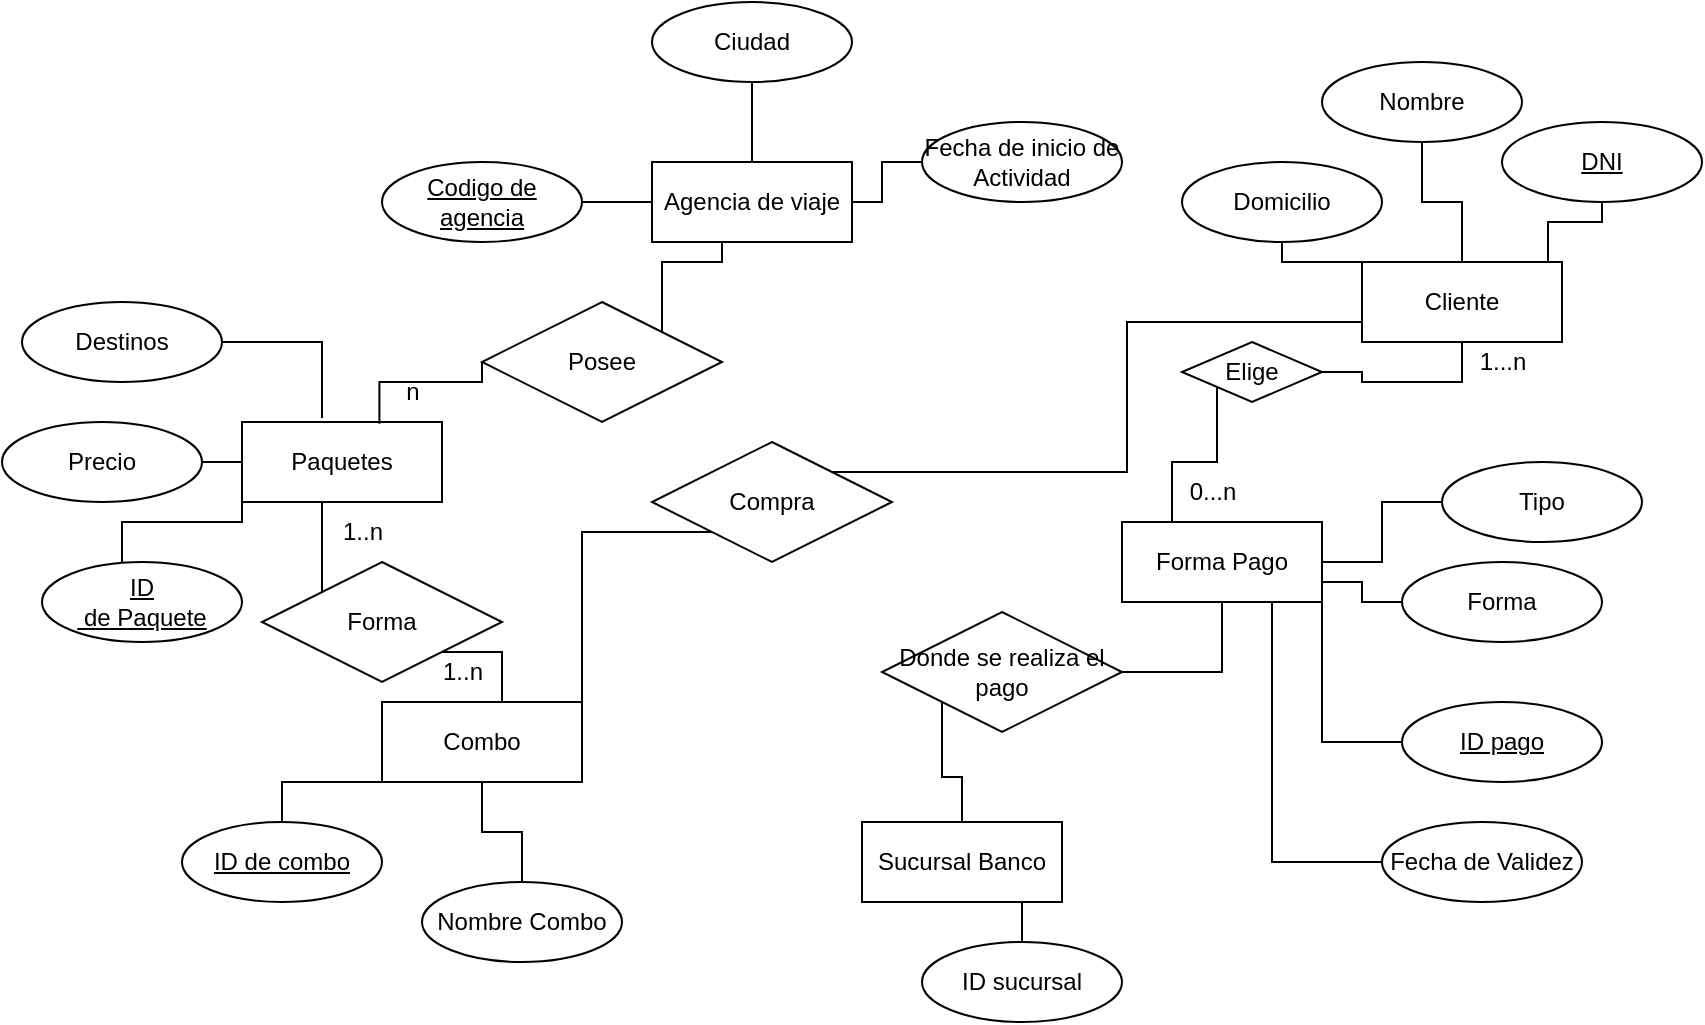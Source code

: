 <mxfile version="24.2.3" type="github">
  <diagram id="R2lEEEUBdFMjLlhIrx00" name="Page-1">
    <mxGraphModel dx="880" dy="468" grid="1" gridSize="10" guides="1" tooltips="1" connect="1" arrows="1" fold="1" page="1" pageScale="1" pageWidth="850" pageHeight="1100" math="0" shadow="0" extFonts="Permanent Marker^https://fonts.googleapis.com/css?family=Permanent+Marker">
      <root>
        <mxCell id="0" />
        <mxCell id="1" parent="0" />
        <mxCell id="e8bolbCmAZLe2EcylqB0-44" value="" style="edgeStyle=orthogonalEdgeStyle;rounded=0;orthogonalLoop=1;jettySize=auto;html=1;endArrow=none;endFill=0;" parent="1" source="e8bolbCmAZLe2EcylqB0-1" target="e8bolbCmAZLe2EcylqB0-4" edge="1">
          <mxGeometry relative="1" as="geometry" />
        </mxCell>
        <mxCell id="e8bolbCmAZLe2EcylqB0-1" value="Codigo de agencia" style="ellipse;whiteSpace=wrap;html=1;align=center;fontStyle=4;" parent="1" vertex="1">
          <mxGeometry x="190" y="130" width="100" height="40" as="geometry" />
        </mxCell>
        <mxCell id="e8bolbCmAZLe2EcylqB0-42" value="" style="edgeStyle=orthogonalEdgeStyle;rounded=0;orthogonalLoop=1;jettySize=auto;html=1;endArrow=none;endFill=0;" parent="1" source="e8bolbCmAZLe2EcylqB0-2" target="e8bolbCmAZLe2EcylqB0-4" edge="1">
          <mxGeometry relative="1" as="geometry" />
        </mxCell>
        <mxCell id="e8bolbCmAZLe2EcylqB0-2" value="Fecha de inicio de Actividad" style="ellipse;whiteSpace=wrap;html=1;align=center;" parent="1" vertex="1">
          <mxGeometry x="460" y="110" width="100" height="40" as="geometry" />
        </mxCell>
        <mxCell id="e8bolbCmAZLe2EcylqB0-43" value="" style="edgeStyle=orthogonalEdgeStyle;rounded=0;orthogonalLoop=1;jettySize=auto;html=1;endArrow=none;endFill=0;" parent="1" source="e8bolbCmAZLe2EcylqB0-3" target="e8bolbCmAZLe2EcylqB0-4" edge="1">
          <mxGeometry relative="1" as="geometry" />
        </mxCell>
        <mxCell id="e8bolbCmAZLe2EcylqB0-3" value="Ciudad" style="ellipse;whiteSpace=wrap;html=1;align=center;" parent="1" vertex="1">
          <mxGeometry x="325" y="50" width="100" height="40" as="geometry" />
        </mxCell>
        <mxCell id="e8bolbCmAZLe2EcylqB0-4" value="Agencia de viaje" style="whiteSpace=wrap;html=1;align=center;" parent="1" vertex="1">
          <mxGeometry x="325" y="130" width="100" height="40" as="geometry" />
        </mxCell>
        <mxCell id="e8bolbCmAZLe2EcylqB0-5" value="Paquetes" style="whiteSpace=wrap;html=1;align=center;" parent="1" vertex="1">
          <mxGeometry x="120" y="260" width="100" height="40" as="geometry" />
        </mxCell>
        <mxCell id="e8bolbCmAZLe2EcylqB0-24" value="" style="edgeStyle=orthogonalEdgeStyle;rounded=0;orthogonalLoop=1;jettySize=auto;html=1;entryX=0.5;entryY=1;entryDx=0;entryDy=0;endArrow=none;endFill=0;exitX=0;exitY=0;exitDx=0;exitDy=0;" parent="1" source="e8bolbCmAZLe2EcylqB0-6" edge="1">
          <mxGeometry relative="1" as="geometry">
            <mxPoint x="20" y="330" as="sourcePoint" />
            <mxPoint x="120" y="300" as="targetPoint" />
            <Array as="points">
              <mxPoint x="60" y="336" />
              <mxPoint x="60" y="310" />
              <mxPoint x="120" y="310" />
            </Array>
          </mxGeometry>
        </mxCell>
        <mxCell id="e8bolbCmAZLe2EcylqB0-6" value="ID&lt;div&gt;&amp;nbsp;de Paquete&lt;/div&gt;" style="ellipse;whiteSpace=wrap;html=1;align=center;fontStyle=4;" parent="1" vertex="1">
          <mxGeometry x="20" y="330" width="100" height="40" as="geometry" />
        </mxCell>
        <mxCell id="e8bolbCmAZLe2EcylqB0-25" value="" style="edgeStyle=orthogonalEdgeStyle;rounded=0;orthogonalLoop=1;jettySize=auto;html=1;endArrow=none;endFill=0;" parent="1" source="e8bolbCmAZLe2EcylqB0-7" target="e8bolbCmAZLe2EcylqB0-5" edge="1">
          <mxGeometry relative="1" as="geometry" />
        </mxCell>
        <mxCell id="e8bolbCmAZLe2EcylqB0-7" value="Precio" style="ellipse;whiteSpace=wrap;html=1;align=center;" parent="1" vertex="1">
          <mxGeometry y="260" width="100" height="40" as="geometry" />
        </mxCell>
        <mxCell id="e8bolbCmAZLe2EcylqB0-26" value="" style="edgeStyle=orthogonalEdgeStyle;rounded=0;orthogonalLoop=1;jettySize=auto;html=1;entryX=0.4;entryY=-0.05;entryDx=0;entryDy=0;entryPerimeter=0;endArrow=none;endFill=0;" parent="1" source="e8bolbCmAZLe2EcylqB0-8" target="e8bolbCmAZLe2EcylqB0-5" edge="1">
          <mxGeometry relative="1" as="geometry" />
        </mxCell>
        <mxCell id="e8bolbCmAZLe2EcylqB0-8" value="Destinos" style="ellipse;whiteSpace=wrap;html=1;align=center;" parent="1" vertex="1">
          <mxGeometry x="10" y="200" width="100" height="40" as="geometry" />
        </mxCell>
        <mxCell id="e8bolbCmAZLe2EcylqB0-10" value="Combo" style="whiteSpace=wrap;html=1;align=center;" parent="1" vertex="1">
          <mxGeometry x="190" y="400" width="100" height="40" as="geometry" />
        </mxCell>
        <mxCell id="e8bolbCmAZLe2EcylqB0-22" value="" style="edgeStyle=orthogonalEdgeStyle;rounded=0;orthogonalLoop=1;jettySize=auto;html=1;endArrow=none;endFill=0;" parent="1" source="e8bolbCmAZLe2EcylqB0-11" target="e8bolbCmAZLe2EcylqB0-10" edge="1">
          <mxGeometry relative="1" as="geometry" />
        </mxCell>
        <mxCell id="e8bolbCmAZLe2EcylqB0-11" value="Nombre Combo" style="ellipse;whiteSpace=wrap;html=1;align=center;" parent="1" vertex="1">
          <mxGeometry x="210" y="490" width="100" height="40" as="geometry" />
        </mxCell>
        <mxCell id="e8bolbCmAZLe2EcylqB0-21" value="" style="edgeStyle=orthogonalEdgeStyle;rounded=0;orthogonalLoop=1;jettySize=auto;html=1;endArrow=none;endFill=0;entryX=0;entryY=1;entryDx=0;entryDy=0;" parent="1" source="e8bolbCmAZLe2EcylqB0-13" target="e8bolbCmAZLe2EcylqB0-10" edge="1">
          <mxGeometry relative="1" as="geometry">
            <mxPoint x="320" y="350" as="targetPoint" />
            <Array as="points">
              <mxPoint x="140" y="440" />
            </Array>
          </mxGeometry>
        </mxCell>
        <mxCell id="e8bolbCmAZLe2EcylqB0-13" value="ID de combo" style="ellipse;whiteSpace=wrap;html=1;align=center;fontStyle=4;" parent="1" vertex="1">
          <mxGeometry x="90" y="460" width="100" height="40" as="geometry" />
        </mxCell>
        <mxCell id="e8bolbCmAZLe2EcylqB0-27" value="" style="edgeStyle=orthogonalEdgeStyle;rounded=0;orthogonalLoop=1;jettySize=auto;html=1;endArrow=none;endFill=0;exitX=0.93;exitY=0;exitDx=0;exitDy=0;exitPerimeter=0;" parent="1" source="e8bolbCmAZLe2EcylqB0-14" target="e8bolbCmAZLe2EcylqB0-17" edge="1">
          <mxGeometry relative="1" as="geometry" />
        </mxCell>
        <mxCell id="e8bolbCmAZLe2EcylqB0-28" value="" style="edgeStyle=orthogonalEdgeStyle;rounded=0;orthogonalLoop=1;jettySize=auto;html=1;endArrow=none;endFill=0;" parent="1" source="e8bolbCmAZLe2EcylqB0-14" target="e8bolbCmAZLe2EcylqB0-16" edge="1">
          <mxGeometry relative="1" as="geometry" />
        </mxCell>
        <mxCell id="e8bolbCmAZLe2EcylqB0-14" value="Cliente" style="whiteSpace=wrap;html=1;align=center;" parent="1" vertex="1">
          <mxGeometry x="680" y="180" width="100" height="40" as="geometry" />
        </mxCell>
        <mxCell id="e8bolbCmAZLe2EcylqB0-29" value="" style="edgeStyle=orthogonalEdgeStyle;rounded=0;orthogonalLoop=1;jettySize=auto;html=1;endArrow=none;endFill=0;" parent="1" source="e8bolbCmAZLe2EcylqB0-15" edge="1">
          <mxGeometry relative="1" as="geometry">
            <mxPoint x="680" y="180" as="targetPoint" />
            <Array as="points">
              <mxPoint x="640" y="180" />
            </Array>
          </mxGeometry>
        </mxCell>
        <mxCell id="e8bolbCmAZLe2EcylqB0-15" value="Domicilio" style="ellipse;whiteSpace=wrap;html=1;align=center;" parent="1" vertex="1">
          <mxGeometry x="590" y="130" width="100" height="40" as="geometry" />
        </mxCell>
        <mxCell id="e8bolbCmAZLe2EcylqB0-16" value="Nombre" style="ellipse;whiteSpace=wrap;html=1;align=center;" parent="1" vertex="1">
          <mxGeometry x="660" y="80" width="100" height="40" as="geometry" />
        </mxCell>
        <mxCell id="e8bolbCmAZLe2EcylqB0-17" value="DNI" style="ellipse;whiteSpace=wrap;html=1;align=center;fontStyle=4;" parent="1" vertex="1">
          <mxGeometry x="750" y="110" width="100" height="40" as="geometry" />
        </mxCell>
        <mxCell id="e8bolbCmAZLe2EcylqB0-30" value="Forma Pago" style="whiteSpace=wrap;html=1;align=center;" parent="1" vertex="1">
          <mxGeometry x="560" y="310" width="100" height="40" as="geometry" />
        </mxCell>
        <mxCell id="e8bolbCmAZLe2EcylqB0-37" value="" style="edgeStyle=orthogonalEdgeStyle;rounded=0;orthogonalLoop=1;jettySize=auto;html=1;entryX=1;entryY=0.75;entryDx=0;entryDy=0;endArrow=none;endFill=0;" parent="1" source="e8bolbCmAZLe2EcylqB0-31" target="e8bolbCmAZLe2EcylqB0-30" edge="1">
          <mxGeometry relative="1" as="geometry" />
        </mxCell>
        <mxCell id="e8bolbCmAZLe2EcylqB0-31" value="Forma" style="ellipse;whiteSpace=wrap;html=1;align=center;" parent="1" vertex="1">
          <mxGeometry x="700" y="330" width="100" height="40" as="geometry" />
        </mxCell>
        <mxCell id="e8bolbCmAZLe2EcylqB0-41" value="" style="edgeStyle=orthogonalEdgeStyle;rounded=0;orthogonalLoop=1;jettySize=auto;html=1;endArrow=none;endFill=0;" parent="1" source="e8bolbCmAZLe2EcylqB0-32" target="e8bolbCmAZLe2EcylqB0-40" edge="1">
          <mxGeometry relative="1" as="geometry" />
        </mxCell>
        <mxCell id="e8bolbCmAZLe2EcylqB0-32" value="ID sucursal" style="ellipse;whiteSpace=wrap;html=1;align=center;" parent="1" vertex="1">
          <mxGeometry x="460" y="520" width="100" height="40" as="geometry" />
        </mxCell>
        <mxCell id="e8bolbCmAZLe2EcylqB0-38" value="" style="edgeStyle=orthogonalEdgeStyle;rounded=0;orthogonalLoop=1;jettySize=auto;html=1;endArrow=none;endFill=0;" parent="1" source="e8bolbCmAZLe2EcylqB0-34" target="e8bolbCmAZLe2EcylqB0-30" edge="1">
          <mxGeometry relative="1" as="geometry" />
        </mxCell>
        <mxCell id="e8bolbCmAZLe2EcylqB0-34" value="Tipo" style="ellipse;whiteSpace=wrap;html=1;align=center;" parent="1" vertex="1">
          <mxGeometry x="720" y="280" width="100" height="40" as="geometry" />
        </mxCell>
        <mxCell id="e8bolbCmAZLe2EcylqB0-36" value="" style="edgeStyle=orthogonalEdgeStyle;rounded=0;orthogonalLoop=1;jettySize=auto;html=1;endArrow=none;endFill=0;" parent="1" source="e8bolbCmAZLe2EcylqB0-35" target="e8bolbCmAZLe2EcylqB0-30" edge="1">
          <mxGeometry relative="1" as="geometry">
            <Array as="points">
              <mxPoint x="660" y="420" />
            </Array>
          </mxGeometry>
        </mxCell>
        <mxCell id="e8bolbCmAZLe2EcylqB0-35" value="ID pago" style="ellipse;whiteSpace=wrap;html=1;align=center;fontStyle=4;" parent="1" vertex="1">
          <mxGeometry x="700" y="400" width="100" height="40" as="geometry" />
        </mxCell>
        <mxCell id="e8bolbCmAZLe2EcylqB0-40" value="Sucursal Banco" style="whiteSpace=wrap;html=1;align=center;" parent="1" vertex="1">
          <mxGeometry x="430" y="460" width="100" height="40" as="geometry" />
        </mxCell>
        <mxCell id="e8bolbCmAZLe2EcylqB0-46" style="edgeStyle=orthogonalEdgeStyle;rounded=0;orthogonalLoop=1;jettySize=auto;html=1;entryX=0.5;entryY=1;entryDx=0;entryDy=0;endArrow=none;endFill=0;exitX=1;exitY=0.5;exitDx=0;exitDy=0;" parent="1" source="e8bolbCmAZLe2EcylqB0-65" target="e8bolbCmAZLe2EcylqB0-30" edge="1">
          <mxGeometry relative="1" as="geometry">
            <mxPoint x="530" y="370" as="sourcePoint" />
          </mxGeometry>
        </mxCell>
        <mxCell id="e8bolbCmAZLe2EcylqB0-48" style="edgeStyle=orthogonalEdgeStyle;rounded=0;orthogonalLoop=1;jettySize=auto;html=1;exitX=0;exitY=0.5;exitDx=0;exitDy=0;entryX=0.75;entryY=1;entryDx=0;entryDy=0;endArrow=none;endFill=0;" parent="1" source="e8bolbCmAZLe2EcylqB0-47" target="e8bolbCmAZLe2EcylqB0-30" edge="1">
          <mxGeometry relative="1" as="geometry" />
        </mxCell>
        <mxCell id="e8bolbCmAZLe2EcylqB0-47" value="Fecha de Validez" style="ellipse;whiteSpace=wrap;html=1;align=center;" parent="1" vertex="1">
          <mxGeometry x="690" y="460" width="100" height="40" as="geometry" />
        </mxCell>
        <mxCell id="e8bolbCmAZLe2EcylqB0-52" style="edgeStyle=orthogonalEdgeStyle;rounded=0;orthogonalLoop=1;jettySize=auto;html=1;exitX=0;exitY=1;exitDx=0;exitDy=0;entryX=0.5;entryY=0;entryDx=0;entryDy=0;endArrow=none;endFill=0;" parent="1" source="e8bolbCmAZLe2EcylqB0-51" target="e8bolbCmAZLe2EcylqB0-10" edge="1">
          <mxGeometry relative="1" as="geometry">
            <Array as="points">
              <mxPoint x="250" y="375" />
              <mxPoint x="250" y="400" />
            </Array>
          </mxGeometry>
        </mxCell>
        <mxCell id="e8bolbCmAZLe2EcylqB0-53" style="edgeStyle=orthogonalEdgeStyle;rounded=0;orthogonalLoop=1;jettySize=auto;html=1;exitX=0;exitY=0;exitDx=0;exitDy=0;entryX=1;entryY=0.75;entryDx=0;entryDy=0;endArrow=none;endFill=0;" parent="1" source="e8bolbCmAZLe2EcylqB0-51" target="e8bolbCmAZLe2EcylqB0-5" edge="1">
          <mxGeometry relative="1" as="geometry">
            <Array as="points">
              <mxPoint x="160" y="300" />
              <mxPoint x="220" y="300" />
            </Array>
          </mxGeometry>
        </mxCell>
        <mxCell id="e8bolbCmAZLe2EcylqB0-51" value="Forma" style="shape=rhombus;perimeter=rhombusPerimeter;whiteSpace=wrap;html=1;align=center;" parent="1" vertex="1">
          <mxGeometry x="130" y="330" width="120" height="60" as="geometry" />
        </mxCell>
        <mxCell id="e8bolbCmAZLe2EcylqB0-54" value="1..n" style="text;html=1;align=center;verticalAlign=middle;resizable=0;points=[];autosize=1;strokeColor=none;fillColor=none;" parent="1" vertex="1">
          <mxGeometry x="160" y="300" width="40" height="30" as="geometry" />
        </mxCell>
        <mxCell id="e8bolbCmAZLe2EcylqB0-55" value="1..n" style="text;html=1;align=center;verticalAlign=middle;resizable=0;points=[];autosize=1;strokeColor=none;fillColor=none;" parent="1" vertex="1">
          <mxGeometry x="210" y="370" width="40" height="30" as="geometry" />
        </mxCell>
        <mxCell id="e8bolbCmAZLe2EcylqB0-58" style="edgeStyle=orthogonalEdgeStyle;rounded=0;orthogonalLoop=1;jettySize=auto;html=1;exitX=1;exitY=0;exitDx=0;exitDy=0;entryX=0;entryY=0.75;entryDx=0;entryDy=0;endArrow=none;endFill=0;" parent="1" source="e8bolbCmAZLe2EcylqB0-57" target="e8bolbCmAZLe2EcylqB0-14" edge="1">
          <mxGeometry relative="1" as="geometry" />
        </mxCell>
        <mxCell id="e8bolbCmAZLe2EcylqB0-60" style="edgeStyle=orthogonalEdgeStyle;rounded=0;orthogonalLoop=1;jettySize=auto;html=1;exitX=0;exitY=1;exitDx=0;exitDy=0;entryX=1;entryY=0;entryDx=0;entryDy=0;endArrow=none;endFill=0;" parent="1" source="e8bolbCmAZLe2EcylqB0-57" target="e8bolbCmAZLe2EcylqB0-10" edge="1">
          <mxGeometry relative="1" as="geometry" />
        </mxCell>
        <mxCell id="e8bolbCmAZLe2EcylqB0-57" value="Compra" style="shape=rhombus;perimeter=rhombusPerimeter;whiteSpace=wrap;html=1;align=center;" parent="1" vertex="1">
          <mxGeometry x="325" y="270" width="120" height="60" as="geometry" />
        </mxCell>
        <mxCell id="e8bolbCmAZLe2EcylqB0-61" value="Posee" style="shape=rhombus;perimeter=rhombusPerimeter;whiteSpace=wrap;html=1;align=center;" parent="1" vertex="1">
          <mxGeometry x="240" y="200" width="120" height="60" as="geometry" />
        </mxCell>
        <mxCell id="e8bolbCmAZLe2EcylqB0-62" style="edgeStyle=orthogonalEdgeStyle;rounded=0;orthogonalLoop=1;jettySize=auto;html=1;exitX=1;exitY=0;exitDx=0;exitDy=0;entryX=0.35;entryY=1;entryDx=0;entryDy=0;entryPerimeter=0;endArrow=none;endFill=0;" parent="1" source="e8bolbCmAZLe2EcylqB0-61" target="e8bolbCmAZLe2EcylqB0-4" edge="1">
          <mxGeometry relative="1" as="geometry" />
        </mxCell>
        <mxCell id="e8bolbCmAZLe2EcylqB0-63" style="edgeStyle=orthogonalEdgeStyle;rounded=0;orthogonalLoop=1;jettySize=auto;html=1;exitX=0;exitY=0.5;exitDx=0;exitDy=0;entryX=0.687;entryY=0.021;entryDx=0;entryDy=0;entryPerimeter=0;endArrow=none;endFill=0;" parent="1" source="e8bolbCmAZLe2EcylqB0-61" target="e8bolbCmAZLe2EcylqB0-5" edge="1">
          <mxGeometry relative="1" as="geometry">
            <Array as="points">
              <mxPoint x="240" y="240" />
              <mxPoint x="189" y="240" />
            </Array>
          </mxGeometry>
        </mxCell>
        <mxCell id="e8bolbCmAZLe2EcylqB0-64" value="n" style="text;html=1;align=center;verticalAlign=middle;resizable=0;points=[];autosize=1;strokeColor=none;fillColor=none;" parent="1" vertex="1">
          <mxGeometry x="190" y="230" width="30" height="30" as="geometry" />
        </mxCell>
        <mxCell id="e8bolbCmAZLe2EcylqB0-66" style="edgeStyle=orthogonalEdgeStyle;rounded=0;orthogonalLoop=1;jettySize=auto;html=1;exitX=0;exitY=1;exitDx=0;exitDy=0;entryX=0.5;entryY=0;entryDx=0;entryDy=0;endArrow=none;endFill=0;" parent="1" source="e8bolbCmAZLe2EcylqB0-65" target="e8bolbCmAZLe2EcylqB0-40" edge="1">
          <mxGeometry relative="1" as="geometry" />
        </mxCell>
        <mxCell id="e8bolbCmAZLe2EcylqB0-65" value="Donde se realiza el pago" style="shape=rhombus;perimeter=rhombusPerimeter;whiteSpace=wrap;html=1;align=center;" parent="1" vertex="1">
          <mxGeometry x="440" y="355" width="120" height="60" as="geometry" />
        </mxCell>
        <mxCell id="e8bolbCmAZLe2EcylqB0-68" style="edgeStyle=orthogonalEdgeStyle;rounded=0;orthogonalLoop=1;jettySize=auto;html=1;exitX=1;exitY=0.5;exitDx=0;exitDy=0;entryX=0.5;entryY=1;entryDx=0;entryDy=0;endArrow=none;endFill=0;" parent="1" source="e8bolbCmAZLe2EcylqB0-67" target="e8bolbCmAZLe2EcylqB0-14" edge="1">
          <mxGeometry relative="1" as="geometry" />
        </mxCell>
        <mxCell id="e8bolbCmAZLe2EcylqB0-67" value="Elige" style="shape=rhombus;perimeter=rhombusPerimeter;whiteSpace=wrap;html=1;align=center;" parent="1" vertex="1">
          <mxGeometry x="590" y="220" width="70" height="30" as="geometry" />
        </mxCell>
        <mxCell id="e8bolbCmAZLe2EcylqB0-69" style="edgeStyle=orthogonalEdgeStyle;rounded=0;orthogonalLoop=1;jettySize=auto;html=1;exitX=0;exitY=1;exitDx=0;exitDy=0;entryX=0.25;entryY=0;entryDx=0;entryDy=0;endArrow=none;endFill=0;" parent="1" source="e8bolbCmAZLe2EcylqB0-67" target="e8bolbCmAZLe2EcylqB0-30" edge="1">
          <mxGeometry relative="1" as="geometry" />
        </mxCell>
        <mxCell id="u2BoHwzyX4Ms9djfG_9y-3" value="1...n" style="text;html=1;align=center;verticalAlign=middle;resizable=0;points=[];autosize=1;strokeColor=none;fillColor=none;" vertex="1" parent="1">
          <mxGeometry x="725" y="215" width="50" height="30" as="geometry" />
        </mxCell>
        <mxCell id="u2BoHwzyX4Ms9djfG_9y-1" value="0...n" style="text;html=1;align=center;verticalAlign=middle;resizable=0;points=[];autosize=1;strokeColor=none;fillColor=none;" vertex="1" parent="1">
          <mxGeometry x="580" y="280" width="50" height="30" as="geometry" />
        </mxCell>
      </root>
    </mxGraphModel>
  </diagram>
</mxfile>
